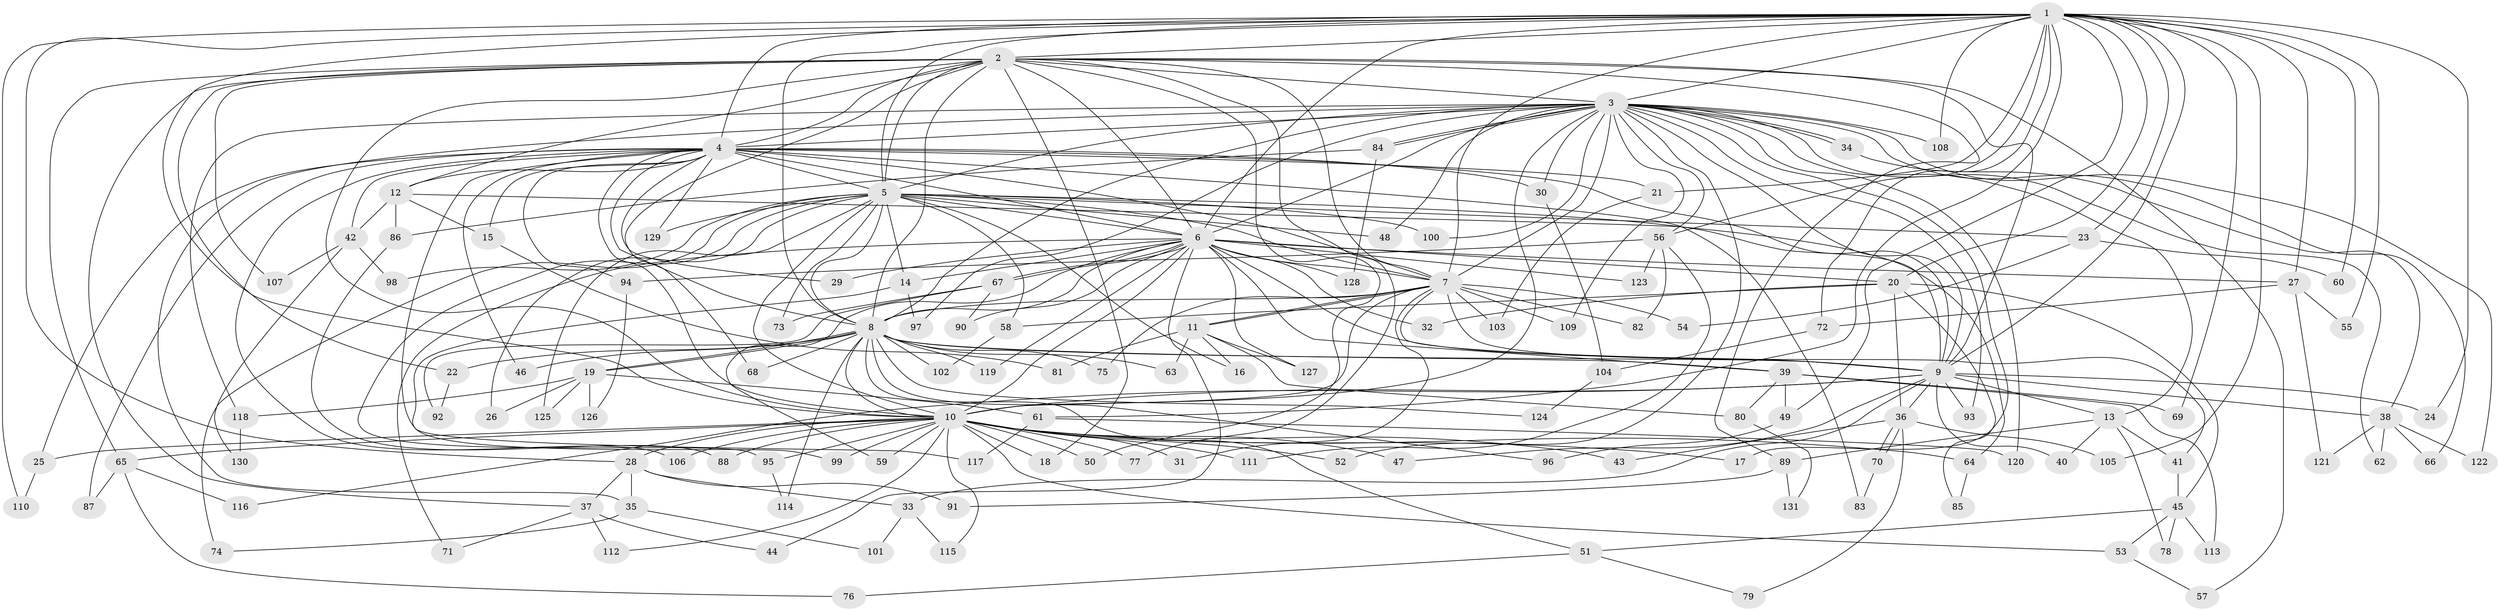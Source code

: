 // Generated by graph-tools (version 1.1) at 2025/25/03/09/25 03:25:48]
// undirected, 131 vertices, 287 edges
graph export_dot {
graph [start="1"]
  node [color=gray90,style=filled];
  1;
  2;
  3;
  4;
  5;
  6;
  7;
  8;
  9;
  10;
  11;
  12;
  13;
  14;
  15;
  16;
  17;
  18;
  19;
  20;
  21;
  22;
  23;
  24;
  25;
  26;
  27;
  28;
  29;
  30;
  31;
  32;
  33;
  34;
  35;
  36;
  37;
  38;
  39;
  40;
  41;
  42;
  43;
  44;
  45;
  46;
  47;
  48;
  49;
  50;
  51;
  52;
  53;
  54;
  55;
  56;
  57;
  58;
  59;
  60;
  61;
  62;
  63;
  64;
  65;
  66;
  67;
  68;
  69;
  70;
  71;
  72;
  73;
  74;
  75;
  76;
  77;
  78;
  79;
  80;
  81;
  82;
  83;
  84;
  85;
  86;
  87;
  88;
  89;
  90;
  91;
  92;
  93;
  94;
  95;
  96;
  97;
  98;
  99;
  100;
  101;
  102;
  103;
  104;
  105;
  106;
  107;
  108;
  109;
  110;
  111;
  112;
  113;
  114;
  115;
  116;
  117;
  118;
  119;
  120;
  121;
  122;
  123;
  124;
  125;
  126;
  127;
  128;
  129;
  130;
  131;
  1 -- 2;
  1 -- 3;
  1 -- 4;
  1 -- 5;
  1 -- 6;
  1 -- 7;
  1 -- 8;
  1 -- 9;
  1 -- 10;
  1 -- 20;
  1 -- 21;
  1 -- 23;
  1 -- 24;
  1 -- 27;
  1 -- 28;
  1 -- 49;
  1 -- 55;
  1 -- 56;
  1 -- 60;
  1 -- 61;
  1 -- 69;
  1 -- 72;
  1 -- 105;
  1 -- 108;
  1 -- 110;
  2 -- 3;
  2 -- 4;
  2 -- 5;
  2 -- 6;
  2 -- 7;
  2 -- 8;
  2 -- 9;
  2 -- 10;
  2 -- 12;
  2 -- 18;
  2 -- 22;
  2 -- 37;
  2 -- 50;
  2 -- 57;
  2 -- 65;
  2 -- 68;
  2 -- 77;
  2 -- 89;
  2 -- 107;
  3 -- 4;
  3 -- 5;
  3 -- 6;
  3 -- 7;
  3 -- 8;
  3 -- 9;
  3 -- 10;
  3 -- 13;
  3 -- 17;
  3 -- 30;
  3 -- 34;
  3 -- 34;
  3 -- 35;
  3 -- 48;
  3 -- 52;
  3 -- 56;
  3 -- 62;
  3 -- 66;
  3 -- 84;
  3 -- 84;
  3 -- 93;
  3 -- 97;
  3 -- 100;
  3 -- 108;
  3 -- 109;
  3 -- 118;
  3 -- 120;
  3 -- 122;
  4 -- 5;
  4 -- 6;
  4 -- 7;
  4 -- 8;
  4 -- 9;
  4 -- 10;
  4 -- 12;
  4 -- 15;
  4 -- 21;
  4 -- 25;
  4 -- 29;
  4 -- 30;
  4 -- 42;
  4 -- 46;
  4 -- 83;
  4 -- 87;
  4 -- 94;
  4 -- 106;
  4 -- 117;
  4 -- 129;
  5 -- 6;
  5 -- 7;
  5 -- 8;
  5 -- 9;
  5 -- 10;
  5 -- 14;
  5 -- 16;
  5 -- 23;
  5 -- 26;
  5 -- 48;
  5 -- 58;
  5 -- 73;
  5 -- 74;
  5 -- 95;
  5 -- 98;
  5 -- 100;
  5 -- 125;
  5 -- 129;
  6 -- 7;
  6 -- 8;
  6 -- 9;
  6 -- 10;
  6 -- 14;
  6 -- 20;
  6 -- 27;
  6 -- 29;
  6 -- 32;
  6 -- 39;
  6 -- 44;
  6 -- 59;
  6 -- 67;
  6 -- 67;
  6 -- 71;
  6 -- 90;
  6 -- 119;
  6 -- 123;
  6 -- 127;
  6 -- 128;
  7 -- 8;
  7 -- 9;
  7 -- 10;
  7 -- 11;
  7 -- 11;
  7 -- 31;
  7 -- 41;
  7 -- 54;
  7 -- 75;
  7 -- 82;
  7 -- 103;
  7 -- 109;
  8 -- 9;
  8 -- 10;
  8 -- 19;
  8 -- 19;
  8 -- 22;
  8 -- 39;
  8 -- 46;
  8 -- 51;
  8 -- 63;
  8 -- 68;
  8 -- 75;
  8 -- 96;
  8 -- 102;
  8 -- 114;
  8 -- 119;
  8 -- 124;
  9 -- 10;
  9 -- 13;
  9 -- 24;
  9 -- 33;
  9 -- 36;
  9 -- 38;
  9 -- 40;
  9 -- 47;
  9 -- 93;
  9 -- 116;
  10 -- 17;
  10 -- 18;
  10 -- 25;
  10 -- 28;
  10 -- 31;
  10 -- 43;
  10 -- 47;
  10 -- 50;
  10 -- 52;
  10 -- 53;
  10 -- 59;
  10 -- 64;
  10 -- 65;
  10 -- 77;
  10 -- 88;
  10 -- 95;
  10 -- 99;
  10 -- 106;
  10 -- 111;
  10 -- 112;
  10 -- 115;
  11 -- 16;
  11 -- 63;
  11 -- 80;
  11 -- 81;
  11 -- 127;
  12 -- 15;
  12 -- 42;
  12 -- 64;
  12 -- 86;
  13 -- 40;
  13 -- 41;
  13 -- 78;
  13 -- 89;
  14 -- 97;
  14 -- 99;
  15 -- 81;
  19 -- 26;
  19 -- 61;
  19 -- 118;
  19 -- 125;
  19 -- 126;
  20 -- 32;
  20 -- 36;
  20 -- 45;
  20 -- 58;
  20 -- 85;
  21 -- 103;
  22 -- 92;
  23 -- 54;
  23 -- 60;
  25 -- 110;
  27 -- 55;
  27 -- 72;
  27 -- 121;
  28 -- 33;
  28 -- 35;
  28 -- 37;
  28 -- 91;
  30 -- 104;
  33 -- 101;
  33 -- 115;
  34 -- 38;
  35 -- 74;
  35 -- 101;
  36 -- 43;
  36 -- 70;
  36 -- 70;
  36 -- 79;
  36 -- 105;
  37 -- 44;
  37 -- 71;
  37 -- 112;
  38 -- 62;
  38 -- 66;
  38 -- 121;
  38 -- 122;
  39 -- 49;
  39 -- 69;
  39 -- 80;
  39 -- 113;
  41 -- 45;
  42 -- 98;
  42 -- 107;
  42 -- 130;
  45 -- 51;
  45 -- 53;
  45 -- 78;
  45 -- 113;
  49 -- 96;
  51 -- 76;
  51 -- 79;
  53 -- 57;
  56 -- 82;
  56 -- 94;
  56 -- 111;
  56 -- 123;
  58 -- 102;
  61 -- 117;
  61 -- 120;
  64 -- 85;
  65 -- 76;
  65 -- 87;
  65 -- 116;
  67 -- 73;
  67 -- 90;
  67 -- 92;
  70 -- 83;
  72 -- 104;
  80 -- 131;
  84 -- 86;
  84 -- 128;
  86 -- 88;
  89 -- 91;
  89 -- 131;
  94 -- 126;
  95 -- 114;
  104 -- 124;
  118 -- 130;
}

